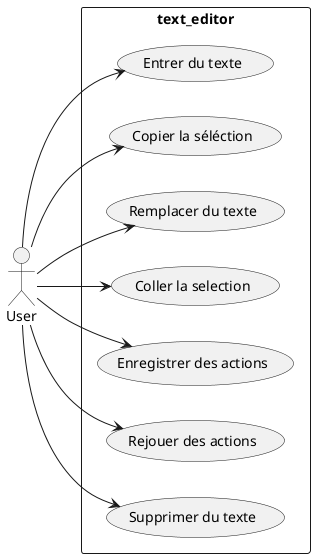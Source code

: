 @startuml
'https://plantuml.com/use-case-diagram

left to right direction
skinparam packageStyle rect
skinparam shadowing false

actor User

rectangle text_editor {
    usecase "Entrer du texte" as txt
    usecase "Supprimer du texte" as select
    usecase "Copier la séléction" as cp
    usecase "Coller la selection" as paste
    usecase "Remplacer du texte" as replace
    usecase "Enregistrer des actions" as rec
    usecase "Rejouer des actions" as load

  User -> txt
  User --> select
  User -> cp
  User -> replace
  User -> paste
  User -> rec
  User -> load
}



@enduml
